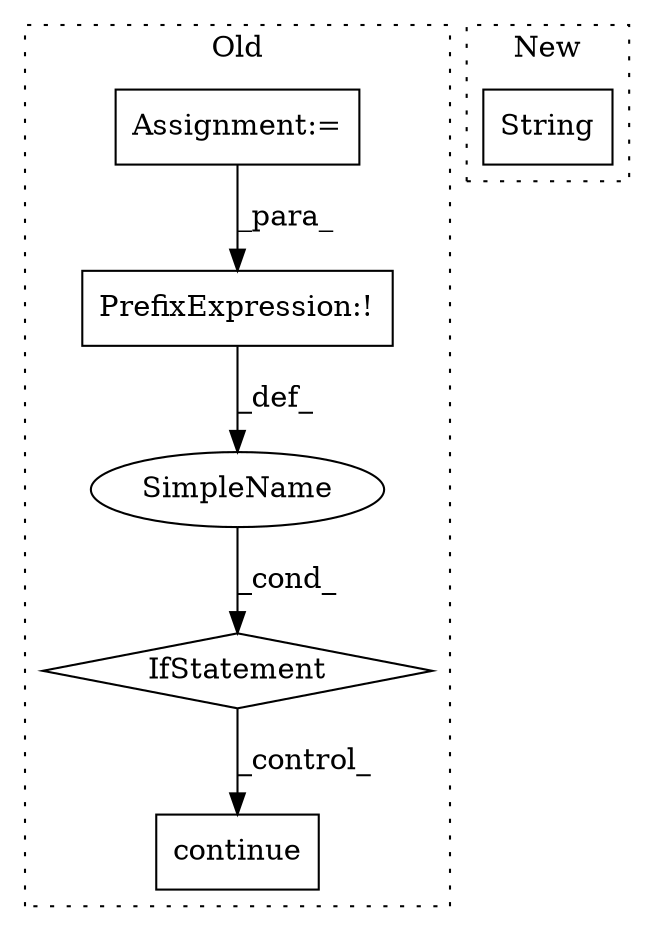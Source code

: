 digraph G {
subgraph cluster0 {
1 [label="continue" a="18" s="1208" l="9" shape="box"];
3 [label="IfStatement" a="25" s="1139,1196" l="4,2" shape="diamond"];
4 [label="SimpleName" a="42" s="" l="" shape="ellipse"];
5 [label="PrefixExpression:!" a="38" s="1143" l="1" shape="box"];
6 [label="Assignment:=" a="7" s="1118" l="1" shape="box"];
label = "Old";
style="dotted";
}
subgraph cluster1 {
2 [label="String" a="32" s="954,998" l="7,1" shape="box"];
label = "New";
style="dotted";
}
3 -> 1 [label="_control_"];
4 -> 3 [label="_cond_"];
5 -> 4 [label="_def_"];
6 -> 5 [label="_para_"];
}